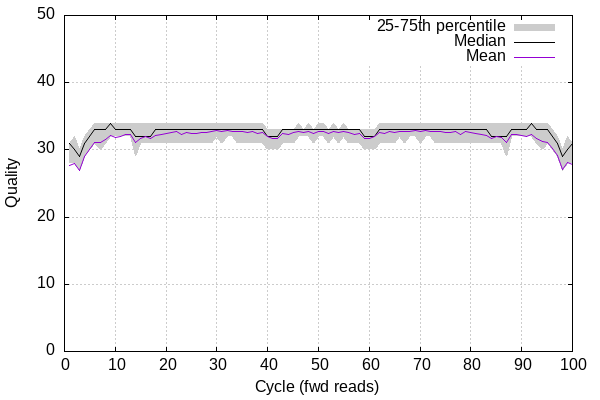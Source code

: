 
            set terminal png size 600,400 truecolor
            set output "frag.genome.k.80/quals2.png"
            set grid xtics ytics y2tics back lc rgb "#cccccc"
            set multiplot
            
            set yrange [0:50]
            set ylabel "Quality"
            set xlabel "Cycle (fwd reads)"
            plot '-' using 1:2:3 with filledcurve lt 1 lc rgb "#cccccc" t '25-75th percentile' , '-' using 1:2 with lines lc rgb "#000000" t 'Median', '-' using 1:2 with lines lt 1 t 'Mean'
        1	28	31
2	28	32
3	27	30
4	29	32
5	30	33
6	31	34
7	30	34
8	31	34
9	32	34
10	32	34
11	32	34
12	32	34
13	32	34
14	29	34
15	31	34
16	31	34
17	31	34
18	31	34
19	31	34
20	31	34
21	31	34
22	31	34
23	31	34
24	31	34
25	31	34
26	31	34
27	31	34
28	31	34
29	31	34
30	32	34
31	31	34
32	32	34
33	32	34
34	31	34
35	31	34
36	31	34
37	31	34
38	31	34
39	31	34
40	30	33
41	30	33
42	30	33
43	31	33
44	31	33
45	31	33
46	32	34
47	32	33
48	32	34
49	31	33
50	32	34
51	32	34
52	31	33
53	32	34
54	31	33
55	32	34
56	31	33
57	31	33
58	31	33
59	30	33
60	30	33
61	30	33
62	31	34
63	31	34
64	31	34
65	31	34
66	32	34
67	31	34
68	32	34
69	32	34
70	31	34
71	32	34
72	32	34
73	31	34
74	31	34
75	31	34
76	31	34
77	31	34
78	31	34
79	31	34
80	31	34
81	31	34
82	31	34
83	31	34
84	31	34
85	31	34
86	31	34
87	29	34
88	32	34
89	32	34
90	32	34
91	32	34
92	32	34
93	31	34
94	30	34
95	31	34
96	30	33
97	29	32
98	27	30
99	28	32
100	28	31
end
1	31
2	30
3	29
4	31
5	32
6	33
7	33
8	33
9	34
10	33
11	33
12	33
13	33
14	32
15	32
16	32
17	32
18	33
19	33
20	33
21	33
22	33
23	33
24	33
25	33
26	33
27	33
28	33
29	33
30	33
31	33
32	33
33	33
34	33
35	33
36	33
37	33
38	33
39	33
40	32
41	32
42	32
43	33
44	33
45	33
46	33
47	33
48	33
49	33
50	33
51	33
52	33
53	33
54	33
55	33
56	33
57	33
58	33
59	32
60	32
61	32
62	33
63	33
64	33
65	33
66	33
67	33
68	33
69	33
70	33
71	33
72	33
73	33
74	33
75	33
76	33
77	33
78	33
79	33
80	33
81	33
82	33
83	33
84	32
85	32
86	32
87	32
88	33
89	33
90	33
91	33
92	34
93	33
94	33
95	33
96	32
97	31
98	29
99	30
100	31
end
1	27.69
2	27.99
3	26.93
4	29.05
5	30.09
6	31.06
7	31.10
8	31.50
9	32.10
10	31.82
11	32.04
12	32.25
13	32.25
14	31.11
15	31.76
16	32.03
17	31.69
18	32.10
19	32.33
20	32.45
21	32.54
22	32.67
23	32.22
24	32.63
25	32.51
26	32.50
27	32.63
28	32.66
29	32.72
30	32.82
31	32.69
32	32.91
33	32.71
34	32.69
35	32.68
36	32.64
37	32.72
38	32.46
39	32.59
40	31.94
41	31.74
42	31.77
43	32.49
44	32.29
45	32.59
46	32.71
47	32.62
48	32.80
49	32.48
50	32.72
51	32.71
52	32.48
53	32.78
54	32.59
55	32.70
56	32.56
57	32.24
58	32.47
59	31.71
60	31.74
61	31.95
62	32.58
63	32.51
64	32.74
65	32.66
66	32.71
67	32.68
68	32.74
69	32.93
70	32.70
71	32.82
72	32.76
73	32.67
74	32.67
75	32.52
76	32.60
77	32.69
78	32.30
79	32.68
80	32.54
81	32.44
82	32.35
83	32.17
84	31.70
85	32.05
86	31.78
87	31.15
88	32.29
89	32.30
90	32.13
91	31.92
92	32.24
93	31.65
94	31.24
95	31.16
96	30.22
97	29.21
98	27.08
99	28.18
100	27.86
end

